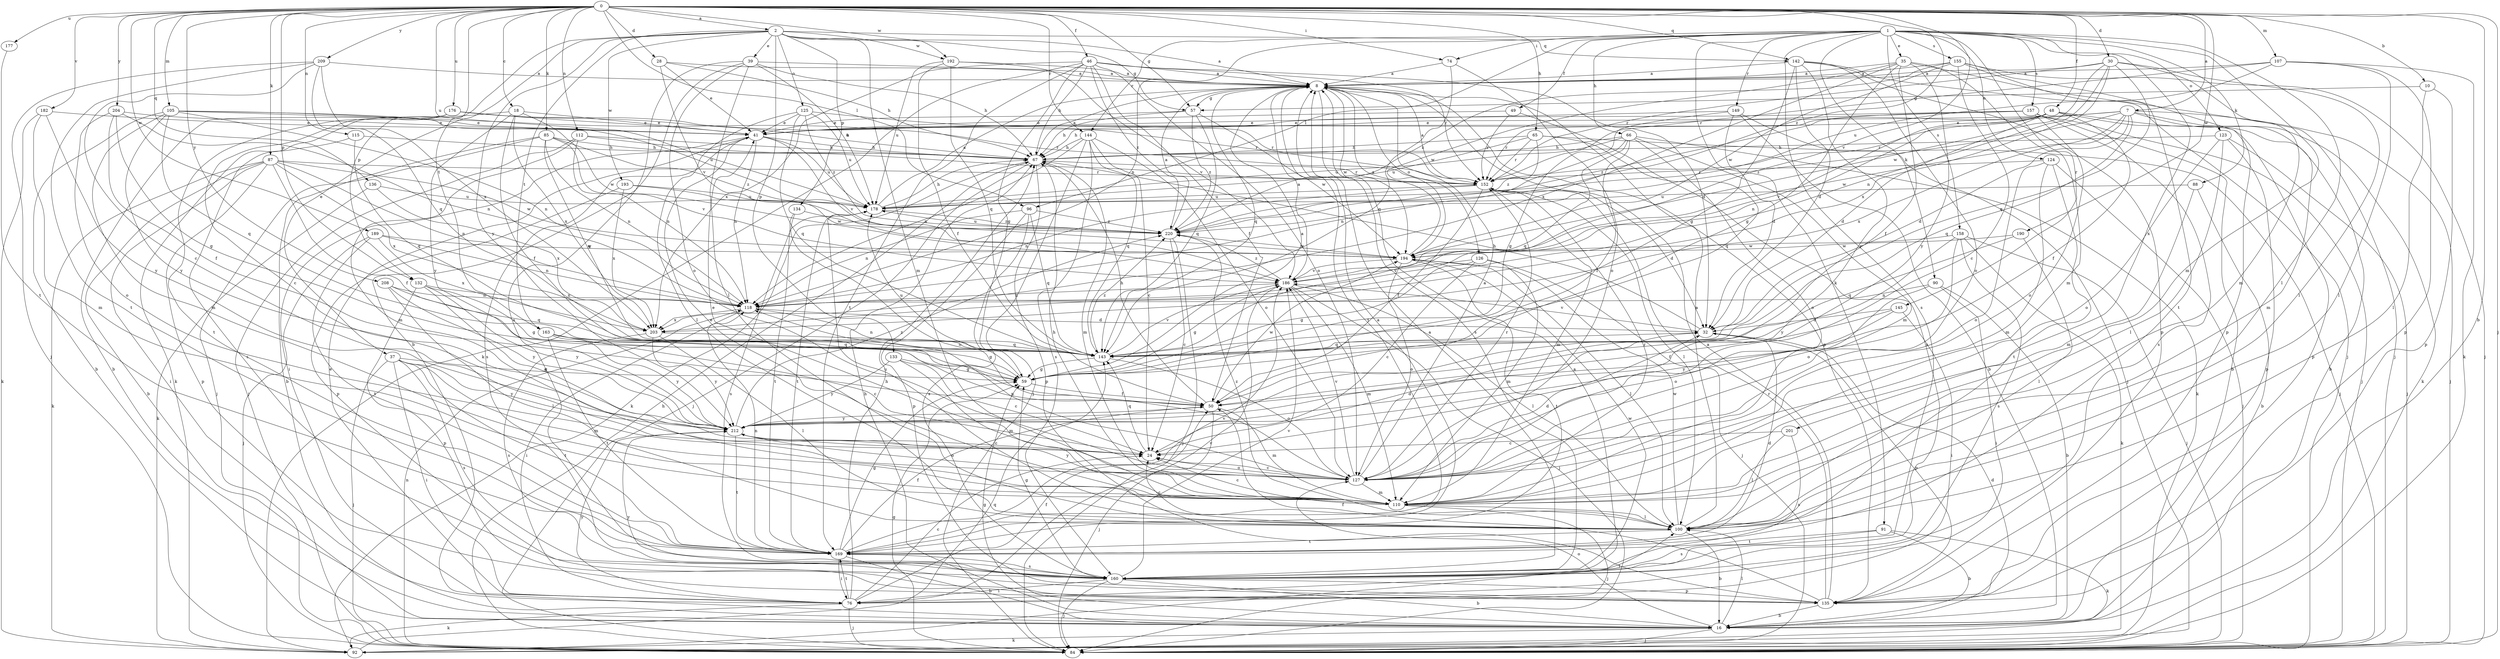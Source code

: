 strict digraph  {
0;
1;
2;
7;
8;
10;
16;
18;
24;
28;
30;
32;
35;
37;
39;
41;
46;
48;
49;
50;
57;
59;
65;
66;
67;
74;
76;
84;
85;
87;
88;
90;
91;
92;
96;
100;
105;
107;
110;
112;
115;
118;
123;
124;
125;
126;
127;
132;
133;
134;
135;
136;
142;
143;
144;
145;
149;
152;
155;
157;
158;
160;
163;
169;
176;
177;
178;
182;
186;
189;
190;
192;
193;
194;
201;
203;
204;
208;
209;
212;
220;
0 -> 2  [label=a];
0 -> 7  [label=a];
0 -> 10  [label=b];
0 -> 16  [label=b];
0 -> 18  [label=c];
0 -> 28  [label=d];
0 -> 30  [label=d];
0 -> 46  [label=f];
0 -> 48  [label=f];
0 -> 57  [label=g];
0 -> 65  [label=h];
0 -> 74  [label=i];
0 -> 84  [label=j];
0 -> 85  [label=k];
0 -> 87  [label=k];
0 -> 96  [label=l];
0 -> 105  [label=m];
0 -> 107  [label=m];
0 -> 112  [label=n];
0 -> 115  [label=n];
0 -> 132  [label=p];
0 -> 136  [label=q];
0 -> 142  [label=q];
0 -> 144  [label=r];
0 -> 163  [label=t];
0 -> 176  [label=u];
0 -> 177  [label=u];
0 -> 178  [label=u];
0 -> 182  [label=v];
0 -> 186  [label=v];
0 -> 189  [label=w];
0 -> 190  [label=w];
0 -> 192  [label=w];
0 -> 204  [label=y];
0 -> 208  [label=y];
0 -> 209  [label=y];
0 -> 220  [label=z];
1 -> 35  [label=e];
1 -> 49  [label=f];
1 -> 66  [label=h];
1 -> 74  [label=i];
1 -> 88  [label=k];
1 -> 90  [label=k];
1 -> 91  [label=k];
1 -> 96  [label=l];
1 -> 100  [label=l];
1 -> 110  [label=m];
1 -> 118  [label=n];
1 -> 123  [label=o];
1 -> 124  [label=o];
1 -> 144  [label=r];
1 -> 145  [label=r];
1 -> 149  [label=r];
1 -> 155  [label=s];
1 -> 157  [label=s];
1 -> 158  [label=s];
1 -> 160  [label=s];
1 -> 201  [label=x];
2 -> 8  [label=a];
2 -> 37  [label=e];
2 -> 39  [label=e];
2 -> 57  [label=g];
2 -> 110  [label=m];
2 -> 125  [label=o];
2 -> 132  [label=p];
2 -> 133  [label=p];
2 -> 134  [label=p];
2 -> 142  [label=q];
2 -> 163  [label=t];
2 -> 192  [label=w];
2 -> 193  [label=w];
2 -> 212  [label=y];
7 -> 32  [label=d];
7 -> 41  [label=e];
7 -> 84  [label=j];
7 -> 92  [label=k];
7 -> 110  [label=m];
7 -> 143  [label=q];
7 -> 152  [label=r];
7 -> 194  [label=w];
7 -> 203  [label=x];
7 -> 220  [label=z];
8 -> 57  [label=g];
8 -> 126  [label=o];
8 -> 135  [label=p];
8 -> 143  [label=q];
8 -> 160  [label=s];
8 -> 169  [label=t];
8 -> 194  [label=w];
10 -> 57  [label=g];
10 -> 100  [label=l];
10 -> 135  [label=p];
16 -> 32  [label=d];
16 -> 59  [label=g];
16 -> 67  [label=h];
16 -> 84  [label=j];
16 -> 92  [label=k];
16 -> 100  [label=l];
16 -> 127  [label=o];
18 -> 41  [label=e];
18 -> 50  [label=f];
18 -> 92  [label=k];
18 -> 194  [label=w];
18 -> 203  [label=x];
18 -> 212  [label=y];
24 -> 32  [label=d];
24 -> 127  [label=o];
24 -> 143  [label=q];
28 -> 8  [label=a];
28 -> 41  [label=e];
28 -> 67  [label=h];
28 -> 186  [label=v];
30 -> 8  [label=a];
30 -> 100  [label=l];
30 -> 110  [label=m];
30 -> 118  [label=n];
30 -> 143  [label=q];
30 -> 152  [label=r];
30 -> 194  [label=w];
30 -> 203  [label=x];
32 -> 67  [label=h];
32 -> 135  [label=p];
32 -> 143  [label=q];
32 -> 186  [label=v];
35 -> 8  [label=a];
35 -> 50  [label=f];
35 -> 59  [label=g];
35 -> 84  [label=j];
35 -> 110  [label=m];
35 -> 194  [label=w];
35 -> 203  [label=x];
35 -> 212  [label=y];
37 -> 59  [label=g];
37 -> 76  [label=i];
37 -> 84  [label=j];
37 -> 110  [label=m];
37 -> 160  [label=s];
37 -> 169  [label=t];
37 -> 212  [label=y];
39 -> 8  [label=a];
39 -> 16  [label=b];
39 -> 67  [label=h];
39 -> 100  [label=l];
39 -> 127  [label=o];
39 -> 160  [label=s];
39 -> 178  [label=u];
41 -> 67  [label=h];
41 -> 76  [label=i];
41 -> 118  [label=n];
41 -> 160  [label=s];
41 -> 178  [label=u];
41 -> 186  [label=v];
46 -> 8  [label=a];
46 -> 32  [label=d];
46 -> 50  [label=f];
46 -> 59  [label=g];
46 -> 67  [label=h];
46 -> 92  [label=k];
46 -> 127  [label=o];
46 -> 152  [label=r];
46 -> 169  [label=t];
46 -> 203  [label=x];
46 -> 220  [label=z];
48 -> 16  [label=b];
48 -> 32  [label=d];
48 -> 41  [label=e];
48 -> 50  [label=f];
48 -> 118  [label=n];
48 -> 135  [label=p];
48 -> 186  [label=v];
48 -> 220  [label=z];
49 -> 41  [label=e];
49 -> 152  [label=r];
49 -> 160  [label=s];
50 -> 67  [label=h];
50 -> 84  [label=j];
50 -> 110  [label=m];
50 -> 194  [label=w];
50 -> 212  [label=y];
57 -> 41  [label=e];
57 -> 67  [label=h];
57 -> 143  [label=q];
57 -> 194  [label=w];
57 -> 220  [label=z];
59 -> 8  [label=a];
59 -> 50  [label=f];
59 -> 178  [label=u];
65 -> 67  [label=h];
65 -> 84  [label=j];
65 -> 143  [label=q];
65 -> 152  [label=r];
65 -> 178  [label=u];
65 -> 220  [label=z];
66 -> 50  [label=f];
66 -> 67  [label=h];
66 -> 92  [label=k];
66 -> 110  [label=m];
66 -> 118  [label=n];
66 -> 127  [label=o];
66 -> 143  [label=q];
66 -> 178  [label=u];
67 -> 8  [label=a];
67 -> 84  [label=j];
67 -> 92  [label=k];
67 -> 110  [label=m];
67 -> 135  [label=p];
67 -> 152  [label=r];
74 -> 8  [label=a];
74 -> 127  [label=o];
74 -> 143  [label=q];
76 -> 24  [label=c];
76 -> 41  [label=e];
76 -> 50  [label=f];
76 -> 67  [label=h];
76 -> 84  [label=j];
76 -> 92  [label=k];
76 -> 100  [label=l];
76 -> 169  [label=t];
76 -> 186  [label=v];
76 -> 212  [label=y];
84 -> 59  [label=g];
84 -> 67  [label=h];
84 -> 118  [label=n];
85 -> 16  [label=b];
85 -> 67  [label=h];
85 -> 84  [label=j];
85 -> 118  [label=n];
85 -> 143  [label=q];
85 -> 186  [label=v];
85 -> 220  [label=z];
87 -> 16  [label=b];
87 -> 50  [label=f];
87 -> 76  [label=i];
87 -> 92  [label=k];
87 -> 118  [label=n];
87 -> 135  [label=p];
87 -> 152  [label=r];
87 -> 194  [label=w];
87 -> 203  [label=x];
88 -> 16  [label=b];
88 -> 110  [label=m];
88 -> 178  [label=u];
90 -> 16  [label=b];
90 -> 76  [label=i];
90 -> 118  [label=n];
90 -> 127  [label=o];
91 -> 16  [label=b];
91 -> 92  [label=k];
91 -> 160  [label=s];
91 -> 169  [label=t];
92 -> 8  [label=a];
92 -> 143  [label=q];
96 -> 118  [label=n];
96 -> 135  [label=p];
96 -> 143  [label=q];
96 -> 160  [label=s];
96 -> 220  [label=z];
100 -> 8  [label=a];
100 -> 16  [label=b];
100 -> 24  [label=c];
100 -> 169  [label=t];
100 -> 178  [label=u];
100 -> 194  [label=w];
100 -> 220  [label=z];
105 -> 16  [label=b];
105 -> 41  [label=e];
105 -> 110  [label=m];
105 -> 118  [label=n];
105 -> 143  [label=q];
105 -> 152  [label=r];
105 -> 178  [label=u];
105 -> 212  [label=y];
107 -> 8  [label=a];
107 -> 92  [label=k];
107 -> 100  [label=l];
107 -> 135  [label=p];
107 -> 152  [label=r];
107 -> 178  [label=u];
110 -> 24  [label=c];
110 -> 41  [label=e];
110 -> 67  [label=h];
110 -> 84  [label=j];
110 -> 100  [label=l];
110 -> 152  [label=r];
112 -> 67  [label=h];
112 -> 84  [label=j];
112 -> 110  [label=m];
112 -> 118  [label=n];
112 -> 152  [label=r];
115 -> 67  [label=h];
115 -> 143  [label=q];
115 -> 160  [label=s];
118 -> 32  [label=d];
118 -> 76  [label=i];
118 -> 203  [label=x];
123 -> 67  [label=h];
123 -> 84  [label=j];
123 -> 100  [label=l];
123 -> 127  [label=o];
123 -> 135  [label=p];
124 -> 84  [label=j];
124 -> 110  [label=m];
124 -> 127  [label=o];
124 -> 152  [label=r];
124 -> 169  [label=t];
125 -> 41  [label=e];
125 -> 100  [label=l];
125 -> 143  [label=q];
125 -> 152  [label=r];
125 -> 178  [label=u];
125 -> 220  [label=z];
126 -> 24  [label=c];
126 -> 59  [label=g];
126 -> 84  [label=j];
126 -> 110  [label=m];
126 -> 186  [label=v];
127 -> 8  [label=a];
127 -> 24  [label=c];
127 -> 32  [label=d];
127 -> 41  [label=e];
127 -> 110  [label=m];
127 -> 118  [label=n];
127 -> 152  [label=r];
127 -> 186  [label=v];
127 -> 212  [label=y];
132 -> 24  [label=c];
132 -> 59  [label=g];
132 -> 118  [label=n];
132 -> 135  [label=p];
132 -> 212  [label=y];
133 -> 24  [label=c];
133 -> 59  [label=g];
133 -> 110  [label=m];
133 -> 212  [label=y];
134 -> 127  [label=o];
134 -> 169  [label=t];
134 -> 220  [label=z];
135 -> 8  [label=a];
135 -> 16  [label=b];
135 -> 50  [label=f];
135 -> 152  [label=r];
135 -> 212  [label=y];
136 -> 92  [label=k];
136 -> 178  [label=u];
136 -> 203  [label=x];
142 -> 8  [label=a];
142 -> 32  [label=d];
142 -> 59  [label=g];
142 -> 84  [label=j];
142 -> 127  [label=o];
142 -> 135  [label=p];
142 -> 212  [label=y];
143 -> 59  [label=g];
143 -> 118  [label=n];
143 -> 127  [label=o];
143 -> 186  [label=v];
143 -> 220  [label=z];
144 -> 24  [label=c];
144 -> 67  [label=h];
144 -> 84  [label=j];
144 -> 118  [label=n];
144 -> 127  [label=o];
144 -> 143  [label=q];
144 -> 160  [label=s];
145 -> 32  [label=d];
145 -> 50  [label=f];
145 -> 76  [label=i];
145 -> 212  [label=y];
149 -> 16  [label=b];
149 -> 32  [label=d];
149 -> 41  [label=e];
149 -> 59  [label=g];
149 -> 84  [label=j];
152 -> 8  [label=a];
152 -> 32  [label=d];
152 -> 50  [label=f];
152 -> 100  [label=l];
152 -> 110  [label=m];
152 -> 118  [label=n];
152 -> 178  [label=u];
155 -> 8  [label=a];
155 -> 24  [label=c];
155 -> 84  [label=j];
155 -> 135  [label=p];
155 -> 169  [label=t];
155 -> 194  [label=w];
155 -> 220  [label=z];
157 -> 16  [label=b];
157 -> 41  [label=e];
157 -> 67  [label=h];
157 -> 84  [label=j];
157 -> 127  [label=o];
157 -> 152  [label=r];
157 -> 160  [label=s];
158 -> 84  [label=j];
158 -> 92  [label=k];
158 -> 127  [label=o];
158 -> 160  [label=s];
158 -> 194  [label=w];
158 -> 212  [label=y];
160 -> 8  [label=a];
160 -> 16  [label=b];
160 -> 59  [label=g];
160 -> 76  [label=i];
160 -> 84  [label=j];
160 -> 135  [label=p];
160 -> 186  [label=v];
160 -> 194  [label=w];
163 -> 24  [label=c];
163 -> 59  [label=g];
163 -> 143  [label=q];
163 -> 169  [label=t];
163 -> 212  [label=y];
169 -> 8  [label=a];
169 -> 16  [label=b];
169 -> 32  [label=d];
169 -> 50  [label=f];
169 -> 59  [label=g];
169 -> 76  [label=i];
169 -> 118  [label=n];
169 -> 160  [label=s];
169 -> 186  [label=v];
176 -> 16  [label=b];
176 -> 24  [label=c];
176 -> 41  [label=e];
176 -> 67  [label=h];
176 -> 152  [label=r];
176 -> 169  [label=t];
177 -> 169  [label=t];
178 -> 8  [label=a];
178 -> 67  [label=h];
178 -> 160  [label=s];
178 -> 169  [label=t];
178 -> 220  [label=z];
182 -> 41  [label=e];
182 -> 92  [label=k];
182 -> 110  [label=m];
182 -> 212  [label=y];
186 -> 8  [label=a];
186 -> 59  [label=g];
186 -> 84  [label=j];
186 -> 100  [label=l];
186 -> 110  [label=m];
186 -> 118  [label=n];
186 -> 220  [label=z];
189 -> 84  [label=j];
189 -> 118  [label=n];
189 -> 169  [label=t];
189 -> 194  [label=w];
189 -> 203  [label=x];
190 -> 100  [label=l];
190 -> 143  [label=q];
190 -> 194  [label=w];
192 -> 8  [label=a];
192 -> 50  [label=f];
192 -> 143  [label=q];
192 -> 178  [label=u];
192 -> 186  [label=v];
193 -> 135  [label=p];
193 -> 178  [label=u];
193 -> 194  [label=w];
193 -> 203  [label=x];
194 -> 8  [label=a];
194 -> 100  [label=l];
194 -> 127  [label=o];
194 -> 169  [label=t];
194 -> 186  [label=v];
201 -> 24  [label=c];
201 -> 100  [label=l];
201 -> 160  [label=s];
203 -> 100  [label=l];
203 -> 143  [label=q];
203 -> 160  [label=s];
203 -> 212  [label=y];
204 -> 41  [label=e];
204 -> 50  [label=f];
204 -> 59  [label=g];
204 -> 118  [label=n];
204 -> 127  [label=o];
208 -> 100  [label=l];
208 -> 118  [label=n];
208 -> 143  [label=q];
208 -> 212  [label=y];
209 -> 8  [label=a];
209 -> 24  [label=c];
209 -> 84  [label=j];
209 -> 143  [label=q];
209 -> 169  [label=t];
209 -> 203  [label=x];
212 -> 24  [label=c];
212 -> 127  [label=o];
212 -> 169  [label=t];
212 -> 220  [label=z];
220 -> 8  [label=a];
220 -> 24  [label=c];
220 -> 84  [label=j];
220 -> 178  [label=u];
220 -> 194  [label=w];
}
